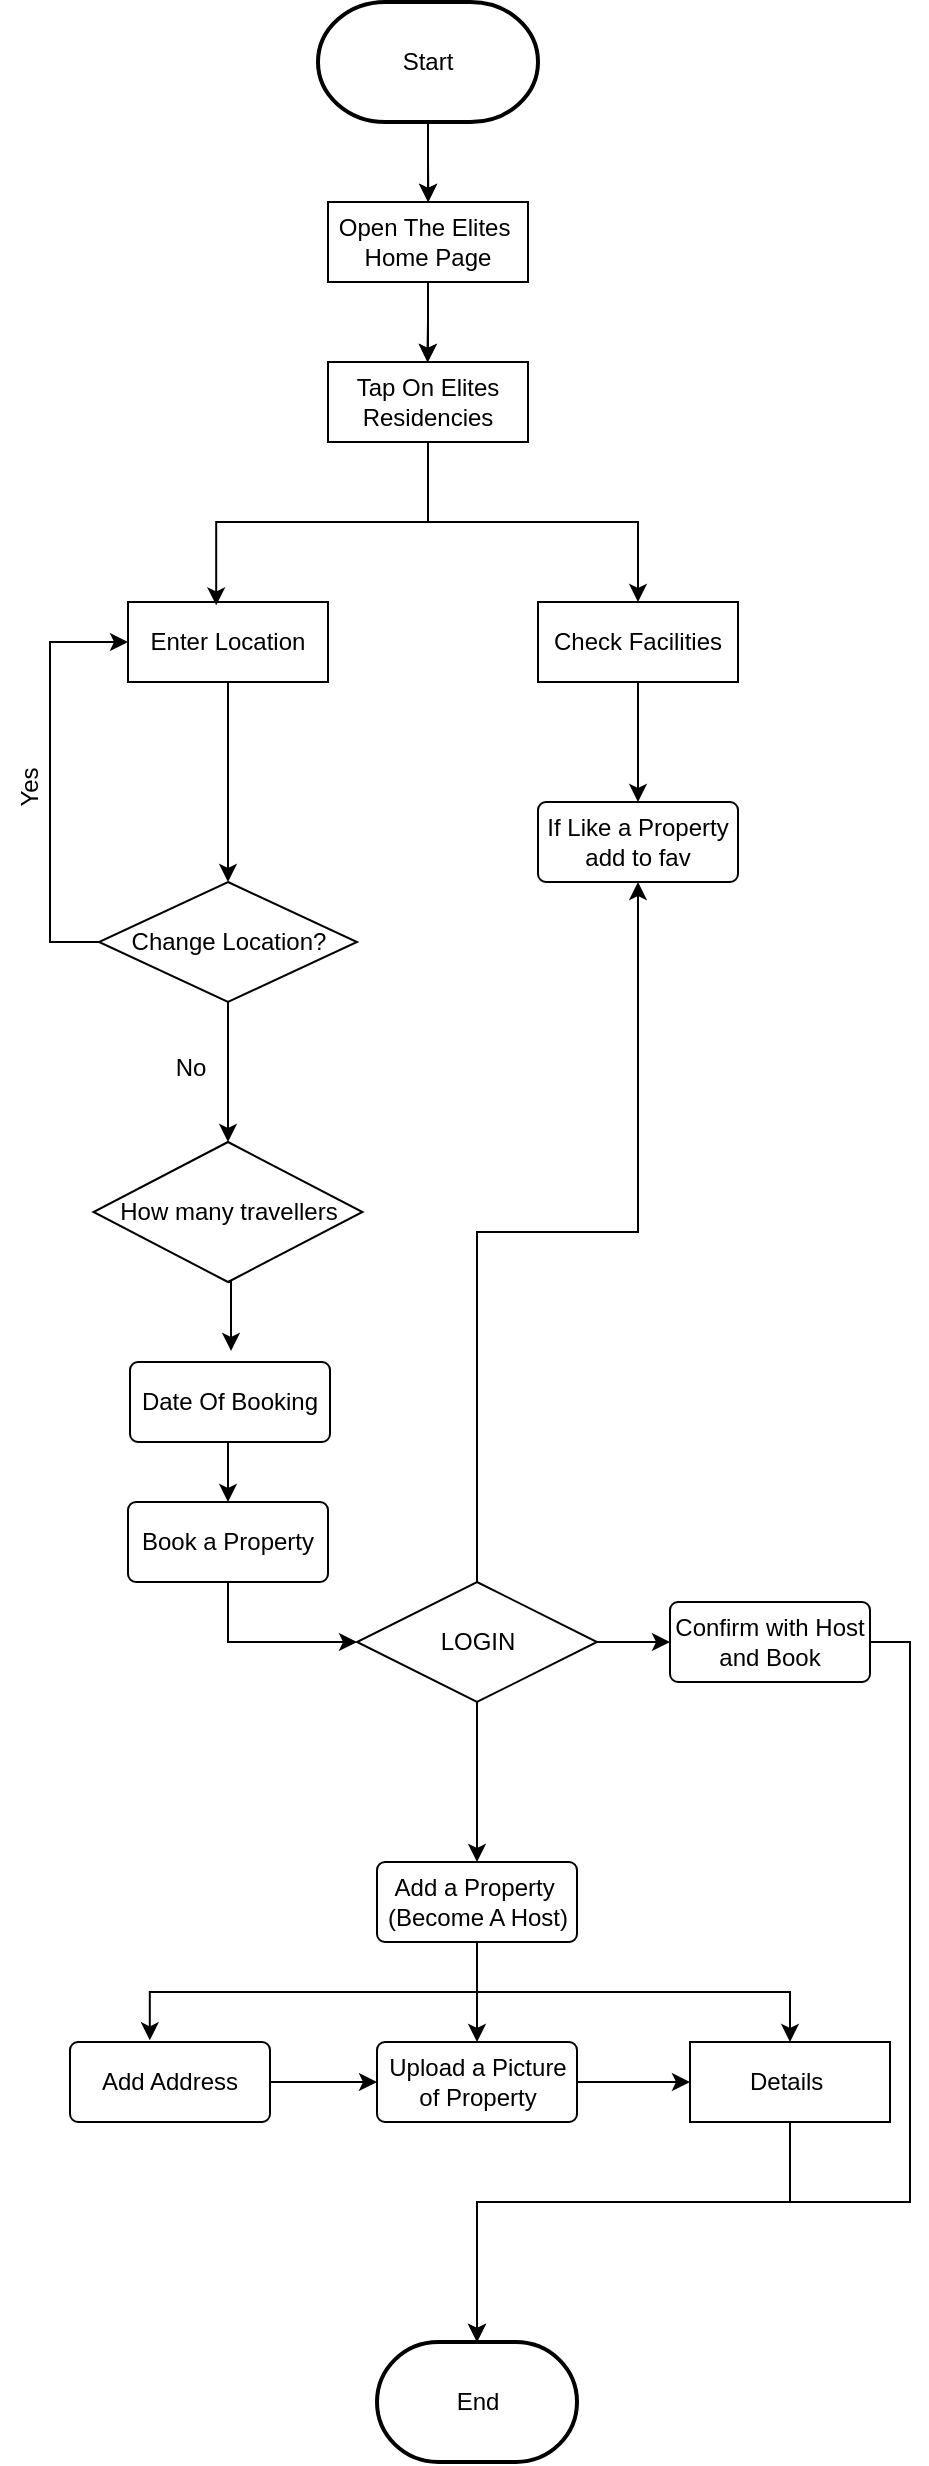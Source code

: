 <mxfile version="22.1.5" type="device">
  <diagram id="C5RBs43oDa-KdzZeNtuy" name="Page-1">
    <mxGraphModel dx="598" dy="631" grid="1" gridSize="10" guides="1" tooltips="1" connect="1" arrows="1" fold="1" page="1" pageScale="1" pageWidth="827" pageHeight="1169" math="0" shadow="0">
      <root>
        <mxCell id="WIyWlLk6GJQsqaUBKTNV-0" />
        <mxCell id="WIyWlLk6GJQsqaUBKTNV-1" parent="WIyWlLk6GJQsqaUBKTNV-0" />
        <mxCell id="kxQPshoF0Gu1N3ETd8tS-3" style="edgeStyle=orthogonalEdgeStyle;rounded=0;orthogonalLoop=1;jettySize=auto;html=1;exitX=0.5;exitY=1;exitDx=0;exitDy=0;exitPerimeter=0;" edge="1" parent="WIyWlLk6GJQsqaUBKTNV-1" source="kxQPshoF0Gu1N3ETd8tS-1">
          <mxGeometry relative="1" as="geometry">
            <mxPoint x="359.176" y="160" as="targetPoint" />
          </mxGeometry>
        </mxCell>
        <mxCell id="kxQPshoF0Gu1N3ETd8tS-12" style="edgeStyle=orthogonalEdgeStyle;rounded=0;orthogonalLoop=1;jettySize=auto;html=1;exitX=0.5;exitY=1;exitDx=0;exitDy=0;exitPerimeter=0;entryX=0.5;entryY=0;entryDx=0;entryDy=0;" edge="1" parent="WIyWlLk6GJQsqaUBKTNV-1" source="kxQPshoF0Gu1N3ETd8tS-1" target="kxQPshoF0Gu1N3ETd8tS-6">
          <mxGeometry relative="1" as="geometry" />
        </mxCell>
        <mxCell id="kxQPshoF0Gu1N3ETd8tS-1" value="Start" style="strokeWidth=2;html=1;shape=mxgraph.flowchart.terminator;whiteSpace=wrap;" vertex="1" parent="WIyWlLk6GJQsqaUBKTNV-1">
          <mxGeometry x="304" y="60" width="110" height="60" as="geometry" />
        </mxCell>
        <mxCell id="kxQPshoF0Gu1N3ETd8tS-7" style="edgeStyle=orthogonalEdgeStyle;rounded=0;orthogonalLoop=1;jettySize=auto;html=1;exitX=0.5;exitY=1;exitDx=0;exitDy=0;" edge="1" parent="WIyWlLk6GJQsqaUBKTNV-1" source="kxQPshoF0Gu1N3ETd8tS-6">
          <mxGeometry relative="1" as="geometry">
            <mxPoint x="358.667" y="240" as="targetPoint" />
          </mxGeometry>
        </mxCell>
        <mxCell id="kxQPshoF0Gu1N3ETd8tS-11" style="edgeStyle=orthogonalEdgeStyle;rounded=0;orthogonalLoop=1;jettySize=auto;html=1;exitX=0.5;exitY=1;exitDx=0;exitDy=0;entryX=0.5;entryY=0;entryDx=0;entryDy=0;" edge="1" parent="WIyWlLk6GJQsqaUBKTNV-1" source="kxQPshoF0Gu1N3ETd8tS-6" target="kxQPshoF0Gu1N3ETd8tS-8">
          <mxGeometry relative="1" as="geometry" />
        </mxCell>
        <mxCell id="kxQPshoF0Gu1N3ETd8tS-6" value="Open The Elites&amp;nbsp;&lt;br&gt;Home Page" style="whiteSpace=wrap;html=1;align=center;" vertex="1" parent="WIyWlLk6GJQsqaUBKTNV-1">
          <mxGeometry x="309" y="160" width="100" height="40" as="geometry" />
        </mxCell>
        <mxCell id="kxQPshoF0Gu1N3ETd8tS-16" style="edgeStyle=orthogonalEdgeStyle;rounded=0;orthogonalLoop=1;jettySize=auto;html=1;exitX=0.5;exitY=1;exitDx=0;exitDy=0;entryX=0.5;entryY=0;entryDx=0;entryDy=0;" edge="1" parent="WIyWlLk6GJQsqaUBKTNV-1" source="kxQPshoF0Gu1N3ETd8tS-8" target="kxQPshoF0Gu1N3ETd8tS-14">
          <mxGeometry relative="1" as="geometry" />
        </mxCell>
        <mxCell id="kxQPshoF0Gu1N3ETd8tS-8" value="Tap On Elites Residencies" style="whiteSpace=wrap;html=1;align=center;" vertex="1" parent="WIyWlLk6GJQsqaUBKTNV-1">
          <mxGeometry x="309" y="240" width="100" height="40" as="geometry" />
        </mxCell>
        <mxCell id="kxQPshoF0Gu1N3ETd8tS-21" style="edgeStyle=orthogonalEdgeStyle;rounded=0;orthogonalLoop=1;jettySize=auto;html=1;exitX=0.5;exitY=1;exitDx=0;exitDy=0;entryX=0.5;entryY=0;entryDx=0;entryDy=0;" edge="1" parent="WIyWlLk6GJQsqaUBKTNV-1" source="kxQPshoF0Gu1N3ETd8tS-9" target="kxQPshoF0Gu1N3ETd8tS-18">
          <mxGeometry relative="1" as="geometry" />
        </mxCell>
        <mxCell id="kxQPshoF0Gu1N3ETd8tS-9" value="Enter Location" style="whiteSpace=wrap;html=1;align=center;" vertex="1" parent="WIyWlLk6GJQsqaUBKTNV-1">
          <mxGeometry x="209" y="360" width="100" height="40" as="geometry" />
        </mxCell>
        <mxCell id="kxQPshoF0Gu1N3ETd8tS-10" style="edgeStyle=orthogonalEdgeStyle;rounded=0;orthogonalLoop=1;jettySize=auto;html=1;exitX=0.5;exitY=1;exitDx=0;exitDy=0;entryX=0.441;entryY=0.042;entryDx=0;entryDy=0;entryPerimeter=0;" edge="1" parent="WIyWlLk6GJQsqaUBKTNV-1" source="kxQPshoF0Gu1N3ETd8tS-8" target="kxQPshoF0Gu1N3ETd8tS-9">
          <mxGeometry relative="1" as="geometry" />
        </mxCell>
        <mxCell id="kxQPshoF0Gu1N3ETd8tS-33" style="edgeStyle=orthogonalEdgeStyle;rounded=0;orthogonalLoop=1;jettySize=auto;html=1;exitX=0.5;exitY=1;exitDx=0;exitDy=0;entryX=0.5;entryY=0;entryDx=0;entryDy=0;" edge="1" parent="WIyWlLk6GJQsqaUBKTNV-1" source="kxQPshoF0Gu1N3ETd8tS-14" target="kxQPshoF0Gu1N3ETd8tS-32">
          <mxGeometry relative="1" as="geometry" />
        </mxCell>
        <mxCell id="kxQPshoF0Gu1N3ETd8tS-14" value="Check Facilities" style="whiteSpace=wrap;html=1;align=center;" vertex="1" parent="WIyWlLk6GJQsqaUBKTNV-1">
          <mxGeometry x="414" y="360" width="100" height="40" as="geometry" />
        </mxCell>
        <mxCell id="kxQPshoF0Gu1N3ETd8tS-22" style="edgeStyle=orthogonalEdgeStyle;rounded=0;orthogonalLoop=1;jettySize=auto;html=1;exitX=0;exitY=0.5;exitDx=0;exitDy=0;entryX=0;entryY=0.5;entryDx=0;entryDy=0;" edge="1" parent="WIyWlLk6GJQsqaUBKTNV-1" source="kxQPshoF0Gu1N3ETd8tS-18" target="kxQPshoF0Gu1N3ETd8tS-9">
          <mxGeometry relative="1" as="geometry">
            <Array as="points">
              <mxPoint x="170" y="530" />
              <mxPoint x="170" y="380" />
            </Array>
          </mxGeometry>
        </mxCell>
        <mxCell id="kxQPshoF0Gu1N3ETd8tS-27" style="edgeStyle=orthogonalEdgeStyle;rounded=0;orthogonalLoop=1;jettySize=auto;html=1;exitX=0.5;exitY=1;exitDx=0;exitDy=0;entryX=0.5;entryY=0;entryDx=0;entryDy=0;" edge="1" parent="WIyWlLk6GJQsqaUBKTNV-1" source="kxQPshoF0Gu1N3ETd8tS-18" target="kxQPshoF0Gu1N3ETd8tS-26">
          <mxGeometry relative="1" as="geometry" />
        </mxCell>
        <mxCell id="kxQPshoF0Gu1N3ETd8tS-18" value="Change Location?" style="shape=rhombus;perimeter=rhombusPerimeter;whiteSpace=wrap;html=1;align=center;" vertex="1" parent="WIyWlLk6GJQsqaUBKTNV-1">
          <mxGeometry x="194.5" y="500" width="129" height="60" as="geometry" />
        </mxCell>
        <mxCell id="kxQPshoF0Gu1N3ETd8tS-24" value="Yes" style="text;html=1;align=center;verticalAlign=middle;resizable=0;points=[];autosize=1;strokeColor=none;fillColor=none;rotation=-90;" vertex="1" parent="WIyWlLk6GJQsqaUBKTNV-1">
          <mxGeometry x="140" y="438" width="40" height="30" as="geometry" />
        </mxCell>
        <mxCell id="kxQPshoF0Gu1N3ETd8tS-26" value="How many travellers" style="shape=rhombus;perimeter=rhombusPerimeter;whiteSpace=wrap;html=1;align=center;" vertex="1" parent="WIyWlLk6GJQsqaUBKTNV-1">
          <mxGeometry x="191.75" y="630" width="134.5" height="70" as="geometry" />
        </mxCell>
        <mxCell id="kxQPshoF0Gu1N3ETd8tS-37" style="edgeStyle=orthogonalEdgeStyle;rounded=0;orthogonalLoop=1;jettySize=auto;html=1;exitX=0.5;exitY=1;exitDx=0;exitDy=0;entryX=0;entryY=0.5;entryDx=0;entryDy=0;" edge="1" parent="WIyWlLk6GJQsqaUBKTNV-1" source="kxQPshoF0Gu1N3ETd8tS-30" target="kxQPshoF0Gu1N3ETd8tS-36">
          <mxGeometry relative="1" as="geometry" />
        </mxCell>
        <mxCell id="kxQPshoF0Gu1N3ETd8tS-30" value="Book a Property" style="rounded=1;arcSize=10;whiteSpace=wrap;html=1;align=center;" vertex="1" parent="WIyWlLk6GJQsqaUBKTNV-1">
          <mxGeometry x="209" y="810" width="100" height="40" as="geometry" />
        </mxCell>
        <mxCell id="kxQPshoF0Gu1N3ETd8tS-32" value="If Like a Property&lt;br&gt;add to fav" style="rounded=1;arcSize=10;whiteSpace=wrap;html=1;align=center;" vertex="1" parent="WIyWlLk6GJQsqaUBKTNV-1">
          <mxGeometry x="414" y="460" width="100" height="40" as="geometry" />
        </mxCell>
        <mxCell id="kxQPshoF0Gu1N3ETd8tS-34" value="No" style="text;html=1;align=center;verticalAlign=middle;resizable=0;points=[];autosize=1;strokeColor=none;fillColor=none;" vertex="1" parent="WIyWlLk6GJQsqaUBKTNV-1">
          <mxGeometry x="220" y="578" width="40" height="30" as="geometry" />
        </mxCell>
        <mxCell id="kxQPshoF0Gu1N3ETd8tS-41" style="edgeStyle=orthogonalEdgeStyle;rounded=0;orthogonalLoop=1;jettySize=auto;html=1;exitX=0.5;exitY=1;exitDx=0;exitDy=0;entryX=0.5;entryY=0;entryDx=0;entryDy=0;" edge="1" parent="WIyWlLk6GJQsqaUBKTNV-1" source="kxQPshoF0Gu1N3ETd8tS-36" target="kxQPshoF0Gu1N3ETd8tS-40">
          <mxGeometry relative="1" as="geometry" />
        </mxCell>
        <mxCell id="kxQPshoF0Gu1N3ETd8tS-53" style="edgeStyle=orthogonalEdgeStyle;rounded=0;orthogonalLoop=1;jettySize=auto;html=1;exitX=0.5;exitY=0;exitDx=0;exitDy=0;entryX=0.5;entryY=1;entryDx=0;entryDy=0;" edge="1" parent="WIyWlLk6GJQsqaUBKTNV-1" source="kxQPshoF0Gu1N3ETd8tS-36" target="kxQPshoF0Gu1N3ETd8tS-32">
          <mxGeometry relative="1" as="geometry" />
        </mxCell>
        <mxCell id="kxQPshoF0Gu1N3ETd8tS-55" style="edgeStyle=orthogonalEdgeStyle;rounded=0;orthogonalLoop=1;jettySize=auto;html=1;exitX=1;exitY=0.5;exitDx=0;exitDy=0;entryX=0;entryY=0.5;entryDx=0;entryDy=0;" edge="1" parent="WIyWlLk6GJQsqaUBKTNV-1" source="kxQPshoF0Gu1N3ETd8tS-36" target="kxQPshoF0Gu1N3ETd8tS-54">
          <mxGeometry relative="1" as="geometry" />
        </mxCell>
        <mxCell id="kxQPshoF0Gu1N3ETd8tS-36" value="LOGIN" style="shape=rhombus;perimeter=rhombusPerimeter;whiteSpace=wrap;html=1;align=center;" vertex="1" parent="WIyWlLk6GJQsqaUBKTNV-1">
          <mxGeometry x="323.5" y="850" width="120" height="60" as="geometry" />
        </mxCell>
        <mxCell id="kxQPshoF0Gu1N3ETd8tS-51" style="edgeStyle=orthogonalEdgeStyle;rounded=0;orthogonalLoop=1;jettySize=auto;html=1;exitX=0.5;exitY=1;exitDx=0;exitDy=0;entryX=0.5;entryY=0;entryDx=0;entryDy=0;" edge="1" parent="WIyWlLk6GJQsqaUBKTNV-1" source="kxQPshoF0Gu1N3ETd8tS-40" target="kxQPshoF0Gu1N3ETd8tS-47">
          <mxGeometry relative="1" as="geometry" />
        </mxCell>
        <mxCell id="kxQPshoF0Gu1N3ETd8tS-52" style="edgeStyle=orthogonalEdgeStyle;rounded=0;orthogonalLoop=1;jettySize=auto;html=1;exitX=0.5;exitY=1;exitDx=0;exitDy=0;entryX=0.5;entryY=0;entryDx=0;entryDy=0;" edge="1" parent="WIyWlLk6GJQsqaUBKTNV-1" source="kxQPshoF0Gu1N3ETd8tS-40" target="kxQPshoF0Gu1N3ETd8tS-48">
          <mxGeometry relative="1" as="geometry" />
        </mxCell>
        <mxCell id="kxQPshoF0Gu1N3ETd8tS-40" value="Add a Property&amp;nbsp;&lt;br&gt;(Become A Host)" style="rounded=1;arcSize=10;whiteSpace=wrap;html=1;align=center;" vertex="1" parent="WIyWlLk6GJQsqaUBKTNV-1">
          <mxGeometry x="333.5" y="990" width="100" height="40" as="geometry" />
        </mxCell>
        <mxCell id="kxQPshoF0Gu1N3ETd8tS-44" style="edgeStyle=orthogonalEdgeStyle;rounded=0;orthogonalLoop=1;jettySize=auto;html=1;exitX=0.5;exitY=1;exitDx=0;exitDy=0;entryX=0.5;entryY=0;entryDx=0;entryDy=0;" edge="1" parent="WIyWlLk6GJQsqaUBKTNV-1" source="kxQPshoF0Gu1N3ETd8tS-42" target="kxQPshoF0Gu1N3ETd8tS-30">
          <mxGeometry relative="1" as="geometry" />
        </mxCell>
        <mxCell id="kxQPshoF0Gu1N3ETd8tS-42" value="Date Of Booking" style="rounded=1;arcSize=10;whiteSpace=wrap;html=1;align=center;" vertex="1" parent="WIyWlLk6GJQsqaUBKTNV-1">
          <mxGeometry x="210" y="740" width="100" height="40" as="geometry" />
        </mxCell>
        <mxCell id="kxQPshoF0Gu1N3ETd8tS-43" style="edgeStyle=orthogonalEdgeStyle;rounded=0;orthogonalLoop=1;jettySize=auto;html=1;exitX=0.5;exitY=1;exitDx=0;exitDy=0;entryX=0.505;entryY=-0.139;entryDx=0;entryDy=0;entryPerimeter=0;" edge="1" parent="WIyWlLk6GJQsqaUBKTNV-1" source="kxQPshoF0Gu1N3ETd8tS-26" target="kxQPshoF0Gu1N3ETd8tS-42">
          <mxGeometry relative="1" as="geometry" />
        </mxCell>
        <mxCell id="kxQPshoF0Gu1N3ETd8tS-62" style="edgeStyle=orthogonalEdgeStyle;rounded=0;orthogonalLoop=1;jettySize=auto;html=1;exitX=1;exitY=0.5;exitDx=0;exitDy=0;entryX=0;entryY=0.5;entryDx=0;entryDy=0;" edge="1" parent="WIyWlLk6GJQsqaUBKTNV-1" source="kxQPshoF0Gu1N3ETd8tS-45" target="kxQPshoF0Gu1N3ETd8tS-47">
          <mxGeometry relative="1" as="geometry" />
        </mxCell>
        <mxCell id="kxQPshoF0Gu1N3ETd8tS-45" value="Add Address" style="rounded=1;arcSize=10;whiteSpace=wrap;html=1;align=center;" vertex="1" parent="WIyWlLk6GJQsqaUBKTNV-1">
          <mxGeometry x="180" y="1080" width="100" height="40" as="geometry" />
        </mxCell>
        <mxCell id="kxQPshoF0Gu1N3ETd8tS-63" style="edgeStyle=orthogonalEdgeStyle;rounded=0;orthogonalLoop=1;jettySize=auto;html=1;exitX=1;exitY=0.5;exitDx=0;exitDy=0;entryX=0;entryY=0.5;entryDx=0;entryDy=0;" edge="1" parent="WIyWlLk6GJQsqaUBKTNV-1" source="kxQPshoF0Gu1N3ETd8tS-47" target="kxQPshoF0Gu1N3ETd8tS-48">
          <mxGeometry relative="1" as="geometry" />
        </mxCell>
        <mxCell id="kxQPshoF0Gu1N3ETd8tS-47" value="Upload a Picture of Property" style="rounded=1;arcSize=10;whiteSpace=wrap;html=1;align=center;" vertex="1" parent="WIyWlLk6GJQsqaUBKTNV-1">
          <mxGeometry x="333.5" y="1080" width="100" height="40" as="geometry" />
        </mxCell>
        <mxCell id="kxQPshoF0Gu1N3ETd8tS-48" value="Details&amp;nbsp;" style="whiteSpace=wrap;html=1;align=center;" vertex="1" parent="WIyWlLk6GJQsqaUBKTNV-1">
          <mxGeometry x="490" y="1080" width="100" height="40" as="geometry" />
        </mxCell>
        <mxCell id="kxQPshoF0Gu1N3ETd8tS-50" style="edgeStyle=orthogonalEdgeStyle;rounded=0;orthogonalLoop=1;jettySize=auto;html=1;exitX=0.5;exitY=1;exitDx=0;exitDy=0;entryX=0.399;entryY=-0.021;entryDx=0;entryDy=0;entryPerimeter=0;" edge="1" parent="WIyWlLk6GJQsqaUBKTNV-1" source="kxQPshoF0Gu1N3ETd8tS-40" target="kxQPshoF0Gu1N3ETd8tS-45">
          <mxGeometry relative="1" as="geometry" />
        </mxCell>
        <mxCell id="kxQPshoF0Gu1N3ETd8tS-61" style="edgeStyle=orthogonalEdgeStyle;rounded=0;orthogonalLoop=1;jettySize=auto;html=1;exitX=1;exitY=0.5;exitDx=0;exitDy=0;entryX=0.5;entryY=0;entryDx=0;entryDy=0;entryPerimeter=0;" edge="1" parent="WIyWlLk6GJQsqaUBKTNV-1" source="kxQPshoF0Gu1N3ETd8tS-54" target="kxQPshoF0Gu1N3ETd8tS-58">
          <mxGeometry relative="1" as="geometry">
            <mxPoint x="640" y="1190.0" as="targetPoint" />
            <Array as="points">
              <mxPoint x="600" y="880" />
              <mxPoint x="600" y="1160" />
              <mxPoint x="384" y="1160" />
            </Array>
          </mxGeometry>
        </mxCell>
        <mxCell id="kxQPshoF0Gu1N3ETd8tS-54" value="Confirm with Host and Book" style="rounded=1;arcSize=10;whiteSpace=wrap;html=1;align=center;" vertex="1" parent="WIyWlLk6GJQsqaUBKTNV-1">
          <mxGeometry x="480" y="860" width="100" height="40" as="geometry" />
        </mxCell>
        <mxCell id="kxQPshoF0Gu1N3ETd8tS-58" value="End" style="strokeWidth=2;html=1;shape=mxgraph.flowchart.terminator;whiteSpace=wrap;" vertex="1" parent="WIyWlLk6GJQsqaUBKTNV-1">
          <mxGeometry x="333.5" y="1230" width="100" height="60" as="geometry" />
        </mxCell>
        <mxCell id="kxQPshoF0Gu1N3ETd8tS-64" style="edgeStyle=orthogonalEdgeStyle;rounded=0;orthogonalLoop=1;jettySize=auto;html=1;exitX=0.5;exitY=1;exitDx=0;exitDy=0;entryX=0.5;entryY=0;entryDx=0;entryDy=0;entryPerimeter=0;" edge="1" parent="WIyWlLk6GJQsqaUBKTNV-1" source="kxQPshoF0Gu1N3ETd8tS-48" target="kxQPshoF0Gu1N3ETd8tS-58">
          <mxGeometry relative="1" as="geometry">
            <Array as="points">
              <mxPoint x="540" y="1160" />
              <mxPoint x="384" y="1160" />
            </Array>
          </mxGeometry>
        </mxCell>
      </root>
    </mxGraphModel>
  </diagram>
</mxfile>
